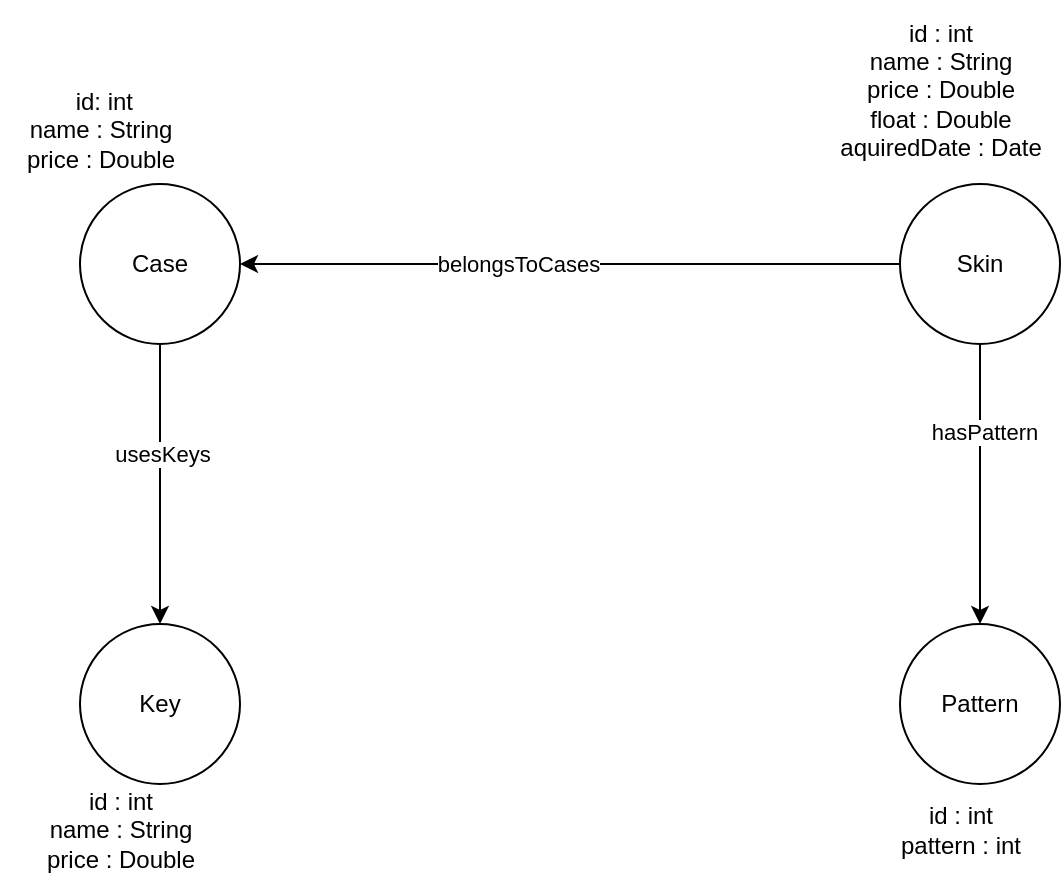 <mxfile version="24.6.4" type="device">
  <diagram name="Page-1" id="FCHFxe1kG_JcjlVq0kdj">
    <mxGraphModel dx="1434" dy="876" grid="1" gridSize="10" guides="1" tooltips="1" connect="1" arrows="1" fold="1" page="1" pageScale="1" pageWidth="827" pageHeight="1169" math="0" shadow="0">
      <root>
        <mxCell id="0" />
        <mxCell id="1" parent="0" />
        <mxCell id="1Dfgl92mjE_H1IsoLuje-1" value="Case" style="ellipse;whiteSpace=wrap;html=1;aspect=fixed;" vertex="1" parent="1">
          <mxGeometry x="130" y="120" width="80" height="80" as="geometry" />
        </mxCell>
        <mxCell id="1Dfgl92mjE_H1IsoLuje-2" value="Skin" style="ellipse;whiteSpace=wrap;html=1;aspect=fixed;" vertex="1" parent="1">
          <mxGeometry x="540" y="120" width="80" height="80" as="geometry" />
        </mxCell>
        <mxCell id="1Dfgl92mjE_H1IsoLuje-3" value="Key" style="ellipse;whiteSpace=wrap;html=1;aspect=fixed;" vertex="1" parent="1">
          <mxGeometry x="130" y="340" width="80" height="80" as="geometry" />
        </mxCell>
        <mxCell id="1Dfgl92mjE_H1IsoLuje-4" value="Pattern" style="ellipse;whiteSpace=wrap;html=1;aspect=fixed;" vertex="1" parent="1">
          <mxGeometry x="540" y="340" width="80" height="80" as="geometry" />
        </mxCell>
        <mxCell id="1Dfgl92mjE_H1IsoLuje-6" value="" style="endArrow=classic;html=1;rounded=0;entryX=1;entryY=0.5;entryDx=0;entryDy=0;exitX=0;exitY=0.5;exitDx=0;exitDy=0;strokeColor=default;strokeWidth=1;startArrow=none;startFill=0;endFill=1;" edge="1" parent="1" source="1Dfgl92mjE_H1IsoLuje-2" target="1Dfgl92mjE_H1IsoLuje-1">
          <mxGeometry width="50" height="50" relative="1" as="geometry">
            <mxPoint x="480" y="190" as="sourcePoint" />
            <mxPoint x="290" y="210" as="targetPoint" />
          </mxGeometry>
        </mxCell>
        <mxCell id="1Dfgl92mjE_H1IsoLuje-7" value="belongsToCases" style="edgeLabel;html=1;align=center;verticalAlign=middle;resizable=0;points=[];" vertex="1" connectable="0" parent="1Dfgl92mjE_H1IsoLuje-6">
          <mxGeometry x="0.158" relative="1" as="geometry">
            <mxPoint as="offset" />
          </mxGeometry>
        </mxCell>
        <mxCell id="1Dfgl92mjE_H1IsoLuje-8" value="" style="endArrow=none;html=1;rounded=0;entryX=0.5;entryY=1;entryDx=0;entryDy=0;exitX=0.5;exitY=0;exitDx=0;exitDy=0;endFill=0;startArrow=classic;startFill=1;" edge="1" parent="1" source="1Dfgl92mjE_H1IsoLuje-4" target="1Dfgl92mjE_H1IsoLuje-2">
          <mxGeometry width="50" height="50" relative="1" as="geometry">
            <mxPoint x="420" y="350" as="sourcePoint" />
            <mxPoint x="470" y="300" as="targetPoint" />
          </mxGeometry>
        </mxCell>
        <mxCell id="1Dfgl92mjE_H1IsoLuje-9" value="hasPattern" style="edgeLabel;html=1;align=center;verticalAlign=middle;resizable=0;points=[];" vertex="1" connectable="0" parent="1Dfgl92mjE_H1IsoLuje-8">
          <mxGeometry x="0.371" y="-2" relative="1" as="geometry">
            <mxPoint as="offset" />
          </mxGeometry>
        </mxCell>
        <mxCell id="1Dfgl92mjE_H1IsoLuje-10" value="" style="endArrow=none;html=1;rounded=0;entryX=0.5;entryY=1;entryDx=0;entryDy=0;exitX=0.5;exitY=0;exitDx=0;exitDy=0;startArrow=classic;startFill=1;" edge="1" parent="1" source="1Dfgl92mjE_H1IsoLuje-3" target="1Dfgl92mjE_H1IsoLuje-1">
          <mxGeometry width="50" height="50" relative="1" as="geometry">
            <mxPoint x="390" y="470" as="sourcePoint" />
            <mxPoint x="440" y="420" as="targetPoint" />
          </mxGeometry>
        </mxCell>
        <mxCell id="1Dfgl92mjE_H1IsoLuje-11" value="usesKeys" style="edgeLabel;html=1;align=center;verticalAlign=middle;resizable=0;points=[];" vertex="1" connectable="0" parent="1Dfgl92mjE_H1IsoLuje-10">
          <mxGeometry x="0.214" y="-1" relative="1" as="geometry">
            <mxPoint as="offset" />
          </mxGeometry>
        </mxCell>
        <mxCell id="1Dfgl92mjE_H1IsoLuje-12" value="&amp;nbsp;id: int&lt;div&gt;name : String&lt;br&gt;price : Double&lt;/div&gt;" style="text;html=1;align=center;verticalAlign=middle;resizable=0;points=[];autosize=1;strokeColor=none;fillColor=none;" vertex="1" parent="1">
          <mxGeometry x="90" y="63" width="100" height="60" as="geometry" />
        </mxCell>
        <mxCell id="1Dfgl92mjE_H1IsoLuje-13" value="id : int&lt;div&gt;name : String&lt;/div&gt;&lt;div&gt;price : Double&lt;/div&gt;&lt;div&gt;float : Double&lt;/div&gt;&lt;div&gt;aquiredDate : Date&lt;/div&gt;" style="text;html=1;align=center;verticalAlign=middle;resizable=0;points=[];autosize=1;strokeColor=none;fillColor=none;" vertex="1" parent="1">
          <mxGeometry x="500" y="28" width="120" height="90" as="geometry" />
        </mxCell>
        <mxCell id="1Dfgl92mjE_H1IsoLuje-14" value="id : int&lt;div&gt;name : String&lt;/div&gt;&lt;div&gt;price : Double&lt;/div&gt;" style="text;html=1;align=center;verticalAlign=middle;resizable=0;points=[];autosize=1;strokeColor=none;fillColor=none;" vertex="1" parent="1">
          <mxGeometry x="100" y="413" width="100" height="60" as="geometry" />
        </mxCell>
        <mxCell id="1Dfgl92mjE_H1IsoLuje-15" value="id : int&lt;div&gt;pattern : int&lt;/div&gt;" style="text;html=1;align=center;verticalAlign=middle;resizable=0;points=[];autosize=1;strokeColor=none;fillColor=none;" vertex="1" parent="1">
          <mxGeometry x="530" y="423" width="80" height="40" as="geometry" />
        </mxCell>
      </root>
    </mxGraphModel>
  </diagram>
</mxfile>
